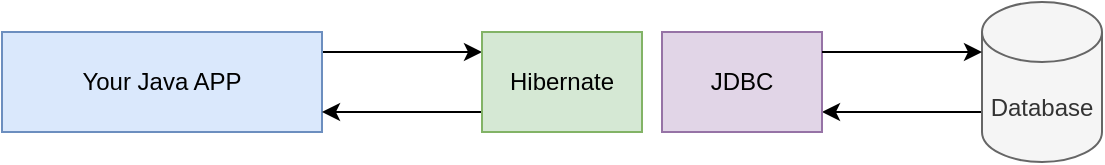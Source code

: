 <mxfile version="24.7.8">
  <diagram name="Page-1" id="uwlLmW4iyHaLzm22AI9N">
    <mxGraphModel dx="915" dy="823" grid="1" gridSize="10" guides="1" tooltips="1" connect="1" arrows="1" fold="1" page="1" pageScale="1" pageWidth="850" pageHeight="1100" math="0" shadow="0">
      <root>
        <mxCell id="0" />
        <mxCell id="1" parent="0" />
        <mxCell id="sY4osLXmuO5i3UQ1W31A-1" style="edgeStyle=orthogonalEdgeStyle;rounded=0;orthogonalLoop=1;jettySize=auto;html=1;" edge="1" parent="1" source="sY4osLXmuO5i3UQ1W31A-2" target="sY4osLXmuO5i3UQ1W31A-4">
          <mxGeometry relative="1" as="geometry">
            <Array as="points">
              <mxPoint x="390" y="330" />
              <mxPoint x="390" y="330" />
            </Array>
          </mxGeometry>
        </mxCell>
        <mxCell id="sY4osLXmuO5i3UQ1W31A-2" value="Your Java APP" style="rounded=0;whiteSpace=wrap;html=1;fillColor=#dae8fc;strokeColor=#6c8ebf;" vertex="1" parent="1">
          <mxGeometry x="190" y="320" width="160" height="50" as="geometry" />
        </mxCell>
        <mxCell id="sY4osLXmuO5i3UQ1W31A-12" style="edgeStyle=orthogonalEdgeStyle;rounded=0;orthogonalLoop=1;jettySize=auto;html=1;" edge="1" parent="1">
          <mxGeometry relative="1" as="geometry">
            <mxPoint x="430" y="360" as="sourcePoint" />
            <mxPoint x="350" y="360" as="targetPoint" />
          </mxGeometry>
        </mxCell>
        <mxCell id="sY4osLXmuO5i3UQ1W31A-4" value="Hibernate" style="rounded=0;whiteSpace=wrap;html=1;fillColor=#d5e8d4;strokeColor=#82b366;" vertex="1" parent="1">
          <mxGeometry x="430" y="320" width="80" height="50" as="geometry" />
        </mxCell>
        <mxCell id="sY4osLXmuO5i3UQ1W31A-8" style="edgeStyle=orthogonalEdgeStyle;rounded=0;orthogonalLoop=1;jettySize=auto;html=1;" edge="1" parent="1" source="sY4osLXmuO5i3UQ1W31A-5" target="sY4osLXmuO5i3UQ1W31A-6">
          <mxGeometry relative="1" as="geometry">
            <Array as="points">
              <mxPoint x="630" y="360" />
              <mxPoint x="630" y="360" />
            </Array>
          </mxGeometry>
        </mxCell>
        <mxCell id="sY4osLXmuO5i3UQ1W31A-5" value="Database" style="shape=cylinder3;whiteSpace=wrap;html=1;boundedLbl=1;backgroundOutline=1;size=15;fillColor=#f5f5f5;fontColor=#333333;strokeColor=#666666;" vertex="1" parent="1">
          <mxGeometry x="680" y="305" width="60" height="80" as="geometry" />
        </mxCell>
        <mxCell id="sY4osLXmuO5i3UQ1W31A-6" value="JDBC" style="rounded=0;whiteSpace=wrap;html=1;fillColor=#e1d5e7;strokeColor=#9673a6;" vertex="1" parent="1">
          <mxGeometry x="520" y="320" width="80" height="50" as="geometry" />
        </mxCell>
        <mxCell id="sY4osLXmuO5i3UQ1W31A-10" style="edgeStyle=orthogonalEdgeStyle;rounded=0;orthogonalLoop=1;jettySize=auto;html=1;entryX=0;entryY=0.5;entryDx=0;entryDy=0;entryPerimeter=0;" edge="1" parent="1">
          <mxGeometry relative="1" as="geometry">
            <mxPoint x="600" y="330" as="sourcePoint" />
            <mxPoint x="680" y="330" as="targetPoint" />
          </mxGeometry>
        </mxCell>
      </root>
    </mxGraphModel>
  </diagram>
</mxfile>
